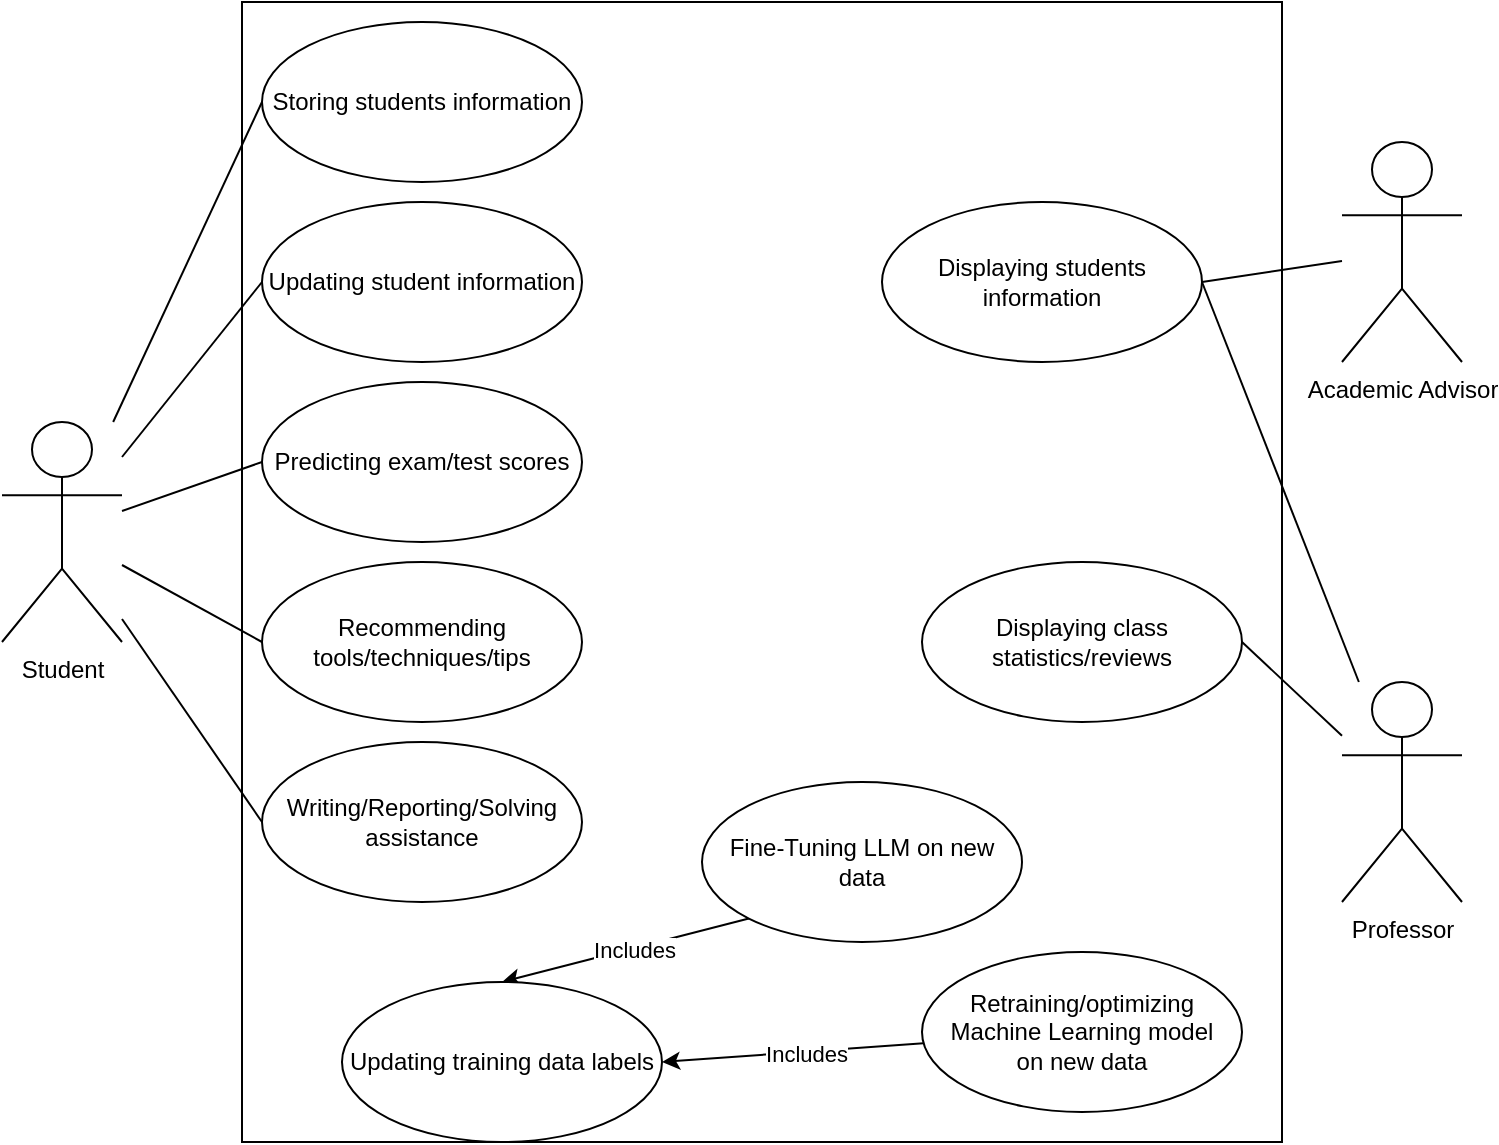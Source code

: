 <mxfile version="24.8.3">
  <diagram name="Page-1" id="-LBzXL00JmI0Y5y8ndYP">
    <mxGraphModel dx="954" dy="675" grid="1" gridSize="10" guides="1" tooltips="1" connect="1" arrows="1" fold="1" page="1" pageScale="1" pageWidth="827" pageHeight="1169" math="0" shadow="0">
      <root>
        <mxCell id="0" />
        <mxCell id="1" parent="0" />
        <mxCell id="i-kBjSVL9VnwyarJLOLy-8" value="" style="rounded=0;whiteSpace=wrap;html=1;movable=0;resizable=0;rotatable=0;deletable=0;editable=0;locked=1;connectable=0;" vertex="1" parent="1">
          <mxGeometry x="200" y="110" width="520" height="570" as="geometry" />
        </mxCell>
        <mxCell id="i-kBjSVL9VnwyarJLOLy-20" style="rounded=0;orthogonalLoop=1;jettySize=auto;html=1;entryX=0;entryY=0.5;entryDx=0;entryDy=0;endArrow=none;endFill=0;" edge="1" parent="1" source="i-kBjSVL9VnwyarJLOLy-1" target="i-kBjSVL9VnwyarJLOLy-9">
          <mxGeometry relative="1" as="geometry" />
        </mxCell>
        <mxCell id="i-kBjSVL9VnwyarJLOLy-21" style="rounded=0;orthogonalLoop=1;jettySize=auto;html=1;entryX=0;entryY=0.5;entryDx=0;entryDy=0;endArrow=none;endFill=0;" edge="1" parent="1" source="i-kBjSVL9VnwyarJLOLy-1" target="i-kBjSVL9VnwyarJLOLy-12">
          <mxGeometry relative="1" as="geometry" />
        </mxCell>
        <mxCell id="i-kBjSVL9VnwyarJLOLy-22" style="rounded=0;orthogonalLoop=1;jettySize=auto;html=1;entryX=0;entryY=0.5;entryDx=0;entryDy=0;endArrow=none;endFill=0;" edge="1" parent="1" source="i-kBjSVL9VnwyarJLOLy-1" target="i-kBjSVL9VnwyarJLOLy-11">
          <mxGeometry relative="1" as="geometry" />
        </mxCell>
        <mxCell id="i-kBjSVL9VnwyarJLOLy-23" style="rounded=0;orthogonalLoop=1;jettySize=auto;html=1;entryX=0;entryY=0.5;entryDx=0;entryDy=0;endArrow=none;endFill=0;" edge="1" parent="1" source="i-kBjSVL9VnwyarJLOLy-1" target="i-kBjSVL9VnwyarJLOLy-15">
          <mxGeometry relative="1" as="geometry" />
        </mxCell>
        <mxCell id="i-kBjSVL9VnwyarJLOLy-26" style="rounded=0;orthogonalLoop=1;jettySize=auto;html=1;entryX=0;entryY=0.5;entryDx=0;entryDy=0;endArrow=none;endFill=0;" edge="1" parent="1" source="i-kBjSVL9VnwyarJLOLy-1" target="i-kBjSVL9VnwyarJLOLy-13">
          <mxGeometry relative="1" as="geometry" />
        </mxCell>
        <mxCell id="i-kBjSVL9VnwyarJLOLy-1" value="Student" style="shape=umlActor;verticalLabelPosition=bottom;verticalAlign=top;html=1;outlineConnect=0;" vertex="1" parent="1">
          <mxGeometry x="80" y="320" width="60" height="110" as="geometry" />
        </mxCell>
        <mxCell id="i-kBjSVL9VnwyarJLOLy-27" style="rounded=0;orthogonalLoop=1;jettySize=auto;html=1;entryX=1;entryY=0.5;entryDx=0;entryDy=0;endArrow=none;endFill=0;" edge="1" parent="1" source="i-kBjSVL9VnwyarJLOLy-5" target="i-kBjSVL9VnwyarJLOLy-16">
          <mxGeometry relative="1" as="geometry" />
        </mxCell>
        <mxCell id="i-kBjSVL9VnwyarJLOLy-5" value="Academic Advisor" style="shape=umlActor;verticalLabelPosition=bottom;verticalAlign=top;html=1;outlineConnect=0;" vertex="1" parent="1">
          <mxGeometry x="750" y="180" width="60" height="110" as="geometry" />
        </mxCell>
        <mxCell id="i-kBjSVL9VnwyarJLOLy-24" style="rounded=0;orthogonalLoop=1;jettySize=auto;html=1;entryX=1;entryY=0.5;entryDx=0;entryDy=0;endArrow=none;endFill=0;" edge="1" parent="1" source="i-kBjSVL9VnwyarJLOLy-6" target="i-kBjSVL9VnwyarJLOLy-10">
          <mxGeometry relative="1" as="geometry" />
        </mxCell>
        <mxCell id="i-kBjSVL9VnwyarJLOLy-25" style="rounded=0;orthogonalLoop=1;jettySize=auto;html=1;entryX=1;entryY=0.5;entryDx=0;entryDy=0;endArrow=none;endFill=0;" edge="1" parent="1" source="i-kBjSVL9VnwyarJLOLy-6" target="i-kBjSVL9VnwyarJLOLy-16">
          <mxGeometry relative="1" as="geometry" />
        </mxCell>
        <mxCell id="i-kBjSVL9VnwyarJLOLy-6" value="Professor" style="shape=umlActor;verticalLabelPosition=bottom;verticalAlign=top;html=1;outlineConnect=0;" vertex="1" parent="1">
          <mxGeometry x="750" y="450" width="60" height="110" as="geometry" />
        </mxCell>
        <mxCell id="i-kBjSVL9VnwyarJLOLy-9" value="Storing students information" style="ellipse;whiteSpace=wrap;html=1;" vertex="1" parent="1">
          <mxGeometry x="210" y="120" width="160" height="80" as="geometry" />
        </mxCell>
        <mxCell id="i-kBjSVL9VnwyarJLOLy-10" value="Displaying class statistics/reviews" style="ellipse;whiteSpace=wrap;html=1;" vertex="1" parent="1">
          <mxGeometry x="540" y="390" width="160" height="80" as="geometry" />
        </mxCell>
        <mxCell id="i-kBjSVL9VnwyarJLOLy-11" value="Writing/Reporting/Solving assistance" style="ellipse;whiteSpace=wrap;html=1;" vertex="1" parent="1">
          <mxGeometry x="210" y="480" width="160" height="80" as="geometry" />
        </mxCell>
        <mxCell id="i-kBjSVL9VnwyarJLOLy-12" value="Recommending tools/techniques/tips" style="ellipse;whiteSpace=wrap;html=1;" vertex="1" parent="1">
          <mxGeometry x="210" y="390" width="160" height="80" as="geometry" />
        </mxCell>
        <mxCell id="i-kBjSVL9VnwyarJLOLy-13" value="Updating student information" style="ellipse;whiteSpace=wrap;html=1;" vertex="1" parent="1">
          <mxGeometry x="210" y="210" width="160" height="80" as="geometry" />
        </mxCell>
        <mxCell id="i-kBjSVL9VnwyarJLOLy-30" style="rounded=0;orthogonalLoop=1;jettySize=auto;html=1;exitX=0;exitY=1;exitDx=0;exitDy=0;entryX=0.5;entryY=0;entryDx=0;entryDy=0;" edge="1" parent="1" source="i-kBjSVL9VnwyarJLOLy-14" target="i-kBjSVL9VnwyarJLOLy-18">
          <mxGeometry relative="1" as="geometry" />
        </mxCell>
        <mxCell id="i-kBjSVL9VnwyarJLOLy-31" value="Includes" style="edgeLabel;html=1;align=center;verticalAlign=middle;resizable=0;points=[];" vertex="1" connectable="0" parent="i-kBjSVL9VnwyarJLOLy-30">
          <mxGeometry x="-0.06" y="1" relative="1" as="geometry">
            <mxPoint as="offset" />
          </mxGeometry>
        </mxCell>
        <mxCell id="i-kBjSVL9VnwyarJLOLy-14" value="Fine-Tuning LLM on new data" style="ellipse;whiteSpace=wrap;html=1;" vertex="1" parent="1">
          <mxGeometry x="430" y="500" width="160" height="80" as="geometry" />
        </mxCell>
        <mxCell id="i-kBjSVL9VnwyarJLOLy-15" value="Predicting exam/test scores" style="ellipse;whiteSpace=wrap;html=1;" vertex="1" parent="1">
          <mxGeometry x="210" y="300" width="160" height="80" as="geometry" />
        </mxCell>
        <mxCell id="i-kBjSVL9VnwyarJLOLy-16" value="Displaying students information" style="ellipse;whiteSpace=wrap;html=1;" vertex="1" parent="1">
          <mxGeometry x="520" y="210" width="160" height="80" as="geometry" />
        </mxCell>
        <mxCell id="i-kBjSVL9VnwyarJLOLy-28" style="rounded=0;orthogonalLoop=1;jettySize=auto;html=1;entryX=1;entryY=0.5;entryDx=0;entryDy=0;" edge="1" parent="1" source="i-kBjSVL9VnwyarJLOLy-17" target="i-kBjSVL9VnwyarJLOLy-18">
          <mxGeometry relative="1" as="geometry" />
        </mxCell>
        <mxCell id="i-kBjSVL9VnwyarJLOLy-29" value="Includes" style="edgeLabel;html=1;align=center;verticalAlign=middle;resizable=0;points=[];" vertex="1" connectable="0" parent="i-kBjSVL9VnwyarJLOLy-28">
          <mxGeometry x="-0.098" y="1" relative="1" as="geometry">
            <mxPoint as="offset" />
          </mxGeometry>
        </mxCell>
        <mxCell id="i-kBjSVL9VnwyarJLOLy-17" value="&lt;div&gt;Retraining/optimizing Machine Learning model&lt;/div&gt;&lt;div&gt;on new data&lt;/div&gt;" style="ellipse;whiteSpace=wrap;html=1;" vertex="1" parent="1">
          <mxGeometry x="540" y="585" width="160" height="80" as="geometry" />
        </mxCell>
        <mxCell id="i-kBjSVL9VnwyarJLOLy-18" value="Updating training data labels" style="ellipse;whiteSpace=wrap;html=1;" vertex="1" parent="1">
          <mxGeometry x="250" y="600" width="160" height="80" as="geometry" />
        </mxCell>
      </root>
    </mxGraphModel>
  </diagram>
</mxfile>
